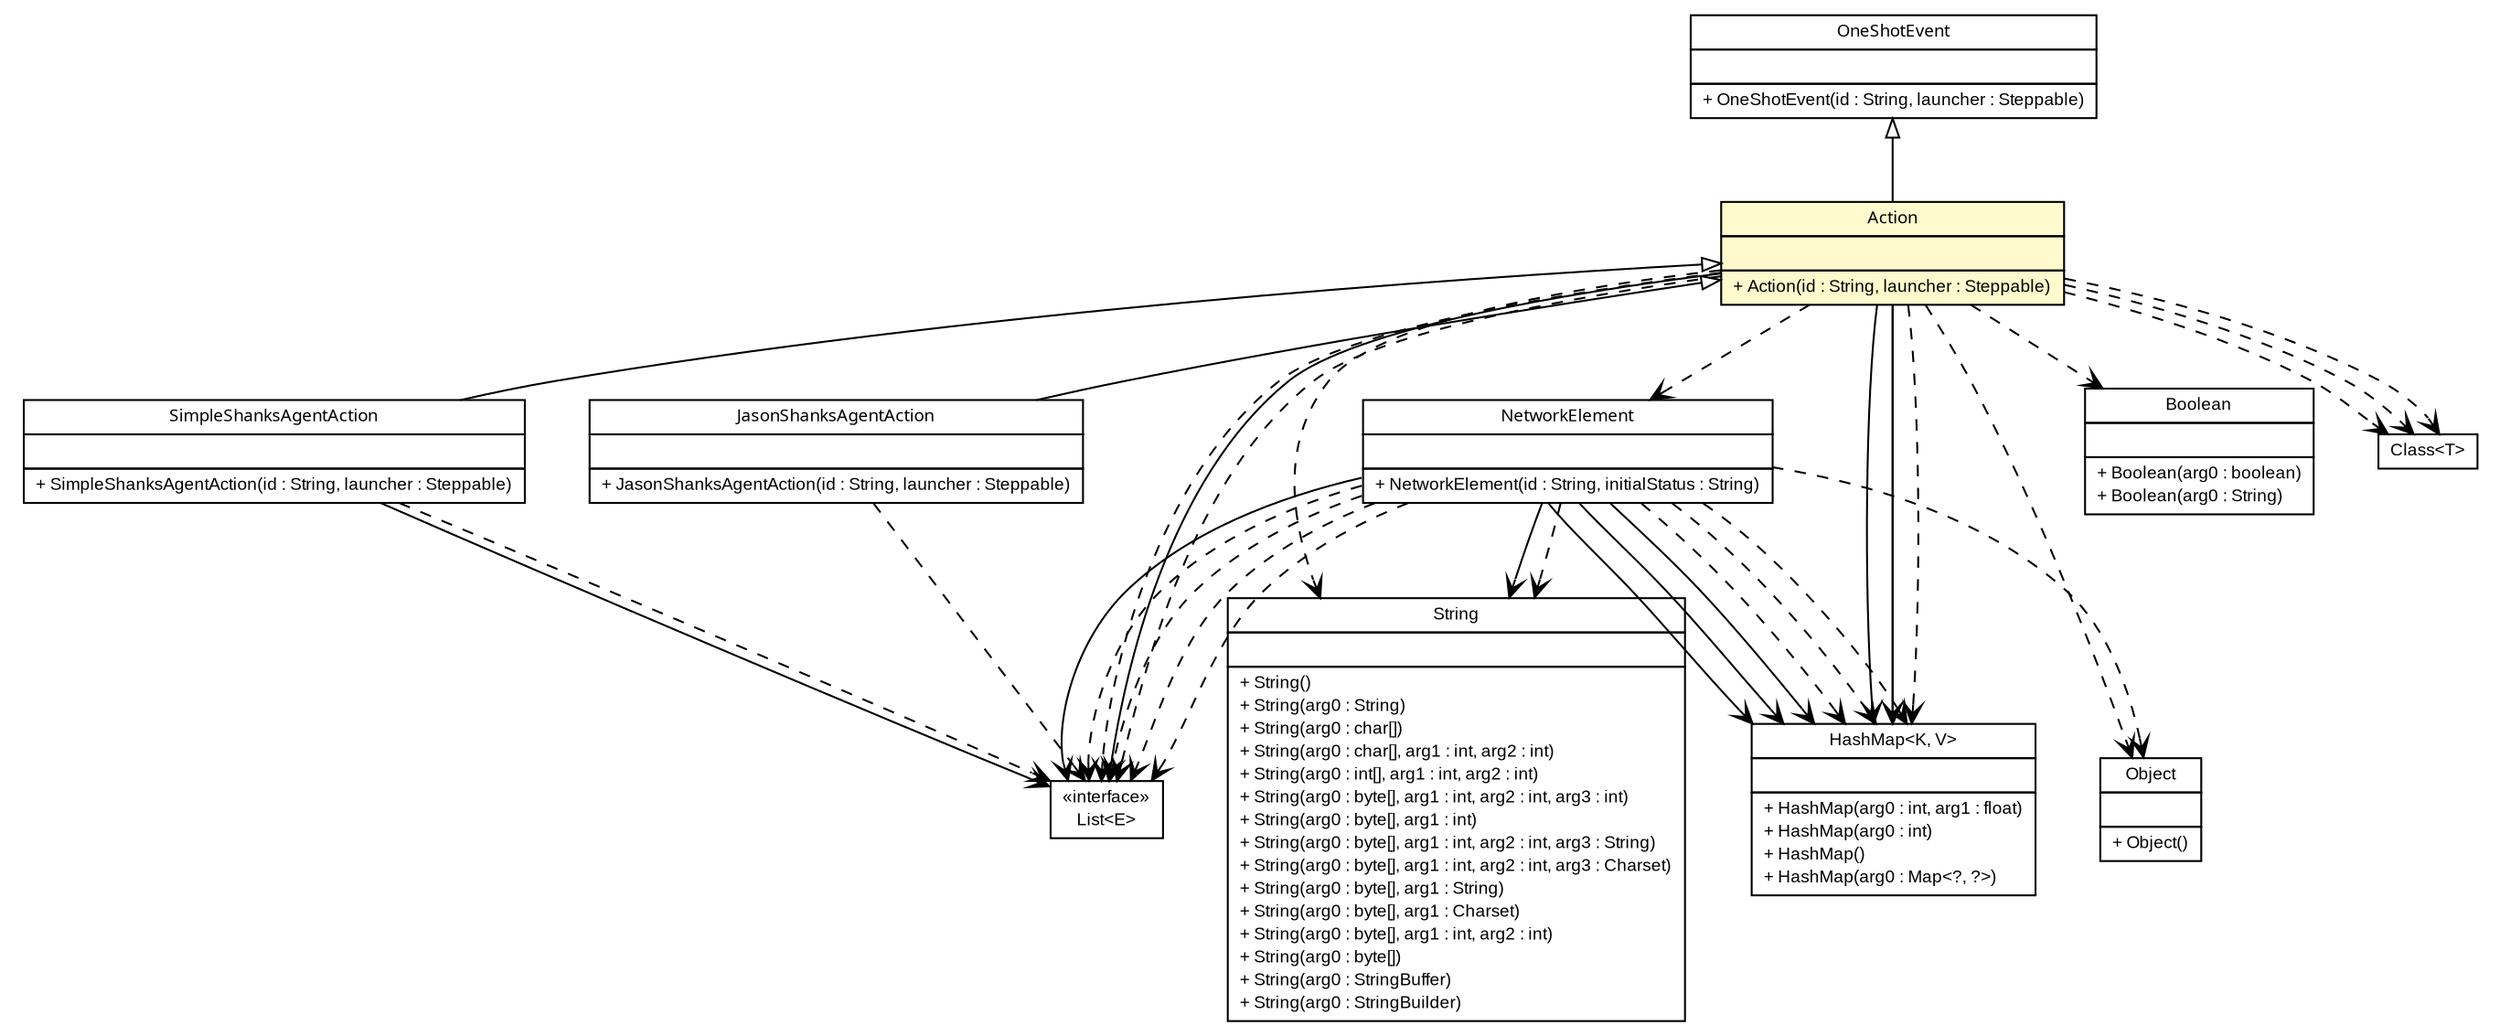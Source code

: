 #!/usr/local/bin/dot
#
# Class diagram 
# Generated by UMLGraph version 5.1 (http://www.umlgraph.org/)
#

digraph G {
	edge [fontname="arial",fontsize=10,labelfontname="arial",labelfontsize=10];
	node [fontname="arial",fontsize=10,shape=plaintext];
	nodesep=0.25;
	ranksep=0.5;
	// es.upm.dit.gsi.shanks.agent.action.SimpleShanksAgentAction
	c5093 [label=<<table title="es.upm.dit.gsi.shanks.agent.action.SimpleShanksAgentAction" border="0" cellborder="1" cellspacing="0" cellpadding="2" port="p" href="../../../agent/action/SimpleShanksAgentAction.html">
		<tr><td><table border="0" cellspacing="0" cellpadding="1">
<tr><td align="center" balign="center"><font face="ariali"> SimpleShanksAgentAction </font></td></tr>
		</table></td></tr>
		<tr><td><table border="0" cellspacing="0" cellpadding="1">
<tr><td align="left" balign="left">  </td></tr>
		</table></td></tr>
		<tr><td><table border="0" cellspacing="0" cellpadding="1">
<tr><td align="left" balign="left"> + SimpleShanksAgentAction(id : String, launcher : Steppable) </td></tr>
		</table></td></tr>
		</table>>, fontname="arial", fontcolor="black", fontsize=9.0];
	// es.upm.dit.gsi.shanks.agent.action.JasonShanksAgentAction
	c5094 [label=<<table title="es.upm.dit.gsi.shanks.agent.action.JasonShanksAgentAction" border="0" cellborder="1" cellspacing="0" cellpadding="2" port="p" href="../../../agent/action/JasonShanksAgentAction.html">
		<tr><td><table border="0" cellspacing="0" cellpadding="1">
<tr><td align="center" balign="center"><font face="ariali"> JasonShanksAgentAction </font></td></tr>
		</table></td></tr>
		<tr><td><table border="0" cellspacing="0" cellpadding="1">
<tr><td align="left" balign="left">  </td></tr>
		</table></td></tr>
		<tr><td><table border="0" cellspacing="0" cellpadding="1">
<tr><td align="left" balign="left"> + JasonShanksAgentAction(id : String, launcher : Steppable) </td></tr>
		</table></td></tr>
		</table>>, fontname="arial", fontcolor="black", fontsize=9.0];
	// es.upm.dit.gsi.shanks.model.element.NetworkElement
	c5123 [label=<<table title="es.upm.dit.gsi.shanks.model.element.NetworkElement" border="0" cellborder="1" cellspacing="0" cellpadding="2" port="p" href="../../element/NetworkElement.html">
		<tr><td><table border="0" cellspacing="0" cellpadding="1">
<tr><td align="center" balign="center"><font face="ariali"> NetworkElement </font></td></tr>
		</table></td></tr>
		<tr><td><table border="0" cellspacing="0" cellpadding="1">
<tr><td align="left" balign="left">  </td></tr>
		</table></td></tr>
		<tr><td><table border="0" cellspacing="0" cellpadding="1">
<tr><td align="left" balign="left"> + NetworkElement(id : String, initialStatus : String) </td></tr>
		</table></td></tr>
		</table>>, fontname="arial", fontcolor="black", fontsize=9.0];
	// es.upm.dit.gsi.shanks.model.event.agent.Action
	c5124 [label=<<table title="es.upm.dit.gsi.shanks.model.event.agent.Action" border="0" cellborder="1" cellspacing="0" cellpadding="2" port="p" bgcolor="lemonChiffon" href="./Action.html">
		<tr><td><table border="0" cellspacing="0" cellpadding="1">
<tr><td align="center" balign="center"><font face="ariali"> Action </font></td></tr>
		</table></td></tr>
		<tr><td><table border="0" cellspacing="0" cellpadding="1">
<tr><td align="left" balign="left">  </td></tr>
		</table></td></tr>
		<tr><td><table border="0" cellspacing="0" cellpadding="1">
<tr><td align="left" balign="left"> + Action(id : String, launcher : Steppable) </td></tr>
		</table></td></tr>
		</table>>, fontname="arial", fontcolor="black", fontsize=9.0];
	// es.upm.dit.gsi.shanks.model.event.OneShotEvent
	c5127 [label=<<table title="es.upm.dit.gsi.shanks.model.event.OneShotEvent" border="0" cellborder="1" cellspacing="0" cellpadding="2" port="p" href="../OneShotEvent.html">
		<tr><td><table border="0" cellspacing="0" cellpadding="1">
<tr><td align="center" balign="center"><font face="ariali"> OneShotEvent </font></td></tr>
		</table></td></tr>
		<tr><td><table border="0" cellspacing="0" cellpadding="1">
<tr><td align="left" balign="left">  </td></tr>
		</table></td></tr>
		<tr><td><table border="0" cellspacing="0" cellpadding="1">
<tr><td align="left" balign="left"> + OneShotEvent(id : String, launcher : Steppable) </td></tr>
		</table></td></tr>
		</table>>, fontname="arial", fontcolor="black", fontsize=9.0];
	//es.upm.dit.gsi.shanks.agent.action.SimpleShanksAgentAction extends es.upm.dit.gsi.shanks.model.event.agent.Action
	c5124:p -> c5093:p [dir=back,arrowtail=empty];
	//es.upm.dit.gsi.shanks.agent.action.JasonShanksAgentAction extends es.upm.dit.gsi.shanks.model.event.agent.Action
	c5124:p -> c5094:p [dir=back,arrowtail=empty];
	//es.upm.dit.gsi.shanks.model.event.agent.Action extends es.upm.dit.gsi.shanks.model.event.OneShotEvent
	c5127:p -> c5124:p [dir=back,arrowtail=empty];
	// es.upm.dit.gsi.shanks.agent.action.SimpleShanksAgentAction NAVASSOC java.util.List<E>
	c5093:p -> c5166:p [taillabel="", label="", headlabel="", fontname="arial", fontcolor="black", fontsize=10.0, color="black", arrowhead=open];
	// es.upm.dit.gsi.shanks.model.element.NetworkElement NAVASSOC java.lang.String
	c5123:p -> c5167:p [taillabel="", label="", headlabel="", fontname="arial", fontcolor="black", fontsize=10.0, color="black", arrowhead=open];
	// es.upm.dit.gsi.shanks.model.element.NetworkElement NAVASSOC java.util.HashMap<K, V>
	c5123:p -> c5168:p [taillabel="", label="", headlabel="", fontname="arial", fontcolor="black", fontsize=10.0, color="black", arrowhead=open];
	// es.upm.dit.gsi.shanks.model.element.NetworkElement NAVASSOC java.util.HashMap<K, V>
	c5123:p -> c5168:p [taillabel="", label="", headlabel="", fontname="arial", fontcolor="black", fontsize=10.0, color="black", arrowhead=open];
	// es.upm.dit.gsi.shanks.model.element.NetworkElement NAVASSOC java.util.HashMap<K, V>
	c5123:p -> c5168:p [taillabel="", label="", headlabel="", fontname="arial", fontcolor="black", fontsize=10.0, color="black", arrowhead=open];
	// es.upm.dit.gsi.shanks.model.element.NetworkElement NAVASSOC java.util.List<E>
	c5123:p -> c5166:p [taillabel="", label="", headlabel="", fontname="arial", fontcolor="black", fontsize=10.0, color="black", arrowhead=open];
	// es.upm.dit.gsi.shanks.model.event.agent.Action NAVASSOC java.util.HashMap<K, V>
	c5124:p -> c5168:p [taillabel="", label="", headlabel="", fontname="arial", fontcolor="black", fontsize=10.0, color="black", arrowhead=open];
	// es.upm.dit.gsi.shanks.model.event.agent.Action NAVASSOC java.util.List<E>
	c5124:p -> c5166:p [taillabel="", label="", headlabel="", fontname="arial", fontcolor="black", fontsize=10.0, color="black", arrowhead=open];
	// es.upm.dit.gsi.shanks.model.event.agent.Action NAVASSOC java.util.HashMap<K, V>
	c5124:p -> c5168:p [taillabel="", label="", headlabel="", fontname="arial", fontcolor="black", fontsize=10.0, color="black", arrowhead=open];
	// es.upm.dit.gsi.shanks.model.event.agent.Action NAVASSOC java.util.HashMap<K, V>
	c5124:p -> c5168:p [taillabel="", label="", headlabel="", fontname="arial", fontcolor="black", fontsize=10.0, color="black", arrowhead=open];
	// es.upm.dit.gsi.shanks.agent.action.SimpleShanksAgentAction DEPEND java.util.List<E>
	c5093:p -> c5166:p [taillabel="", label="", headlabel="", fontname="arial", fontcolor="black", fontsize=10.0, color="black", arrowhead=open, style=dashed];
	// es.upm.dit.gsi.shanks.agent.action.JasonShanksAgentAction DEPEND java.util.List<E>
	c5094:p -> c5166:p [taillabel="", label="", headlabel="", fontname="arial", fontcolor="black", fontsize=10.0, color="black", arrowhead=open, style=dashed];
	// es.upm.dit.gsi.shanks.model.element.NetworkElement DEPEND java.util.List<E>
	c5123:p -> c5166:p [taillabel="", label="", headlabel="", fontname="arial", fontcolor="black", fontsize=10.0, color="black", arrowhead=open, style=dashed];
	// es.upm.dit.gsi.shanks.model.element.NetworkElement DEPEND java.util.HashMap<K, V>
	c5123:p -> c5168:p [taillabel="", label="", headlabel="", fontname="arial", fontcolor="black", fontsize=10.0, color="black", arrowhead=open, style=dashed];
	// es.upm.dit.gsi.shanks.model.element.NetworkElement DEPEND java.lang.Object
	c5123:p -> c5169:p [taillabel="", label="", headlabel="", fontname="arial", fontcolor="black", fontsize=10.0, color="black", arrowhead=open, style=dashed];
	// es.upm.dit.gsi.shanks.model.element.NetworkElement DEPEND java.util.HashMap<K, V>
	c5123:p -> c5168:p [taillabel="", label="", headlabel="", fontname="arial", fontcolor="black", fontsize=10.0, color="black", arrowhead=open, style=dashed];
	// es.upm.dit.gsi.shanks.model.element.NetworkElement DEPEND java.lang.String
	c5123:p -> c5167:p [taillabel="", label="", headlabel="", fontname="arial", fontcolor="black", fontsize=10.0, color="black", arrowhead=open, style=dashed];
	// es.upm.dit.gsi.shanks.model.element.NetworkElement DEPEND java.util.List<E>
	c5123:p -> c5166:p [taillabel="", label="", headlabel="", fontname="arial", fontcolor="black", fontsize=10.0, color="black", arrowhead=open, style=dashed];
	// es.upm.dit.gsi.shanks.model.element.NetworkElement DEPEND java.util.List<E>
	c5123:p -> c5166:p [taillabel="", label="", headlabel="", fontname="arial", fontcolor="black", fontsize=10.0, color="black", arrowhead=open, style=dashed];
	// es.upm.dit.gsi.shanks.model.element.NetworkElement DEPEND java.util.HashMap<K, V>
	c5123:p -> c5168:p [taillabel="", label="", headlabel="", fontname="arial", fontcolor="black", fontsize=10.0, color="black", arrowhead=open, style=dashed];
	// es.upm.dit.gsi.shanks.model.element.NetworkElement DEPEND java.util.List<E>
	c5123:p -> c5166:p [taillabel="", label="", headlabel="", fontname="arial", fontcolor="black", fontsize=10.0, color="black", arrowhead=open, style=dashed];
	// es.upm.dit.gsi.shanks.model.event.agent.Action DEPEND java.util.List<E>
	c5124:p -> c5166:p [taillabel="", label="", headlabel="", fontname="arial", fontcolor="black", fontsize=10.0, color="black", arrowhead=open, style=dashed];
	// es.upm.dit.gsi.shanks.model.event.agent.Action DEPEND java.lang.Boolean
	c5124:p -> c5170:p [taillabel="", label="", headlabel="", fontname="arial", fontcolor="black", fontsize=10.0, color="black", arrowhead=open, style=dashed];
	// es.upm.dit.gsi.shanks.model.event.agent.Action DEPEND java.lang.Class<T>
	c5124:p -> c5171:p [taillabel="", label="", headlabel="", fontname="arial", fontcolor="black", fontsize=10.0, color="black", arrowhead=open, style=dashed];
	// es.upm.dit.gsi.shanks.model.event.agent.Action DEPEND java.lang.Object
	c5124:p -> c5169:p [taillabel="", label="", headlabel="", fontname="arial", fontcolor="black", fontsize=10.0, color="black", arrowhead=open, style=dashed];
	// es.upm.dit.gsi.shanks.model.event.agent.Action DEPEND java.lang.Class<T>
	c5124:p -> c5171:p [taillabel="", label="", headlabel="", fontname="arial", fontcolor="black", fontsize=10.0, color="black", arrowhead=open, style=dashed];
	// es.upm.dit.gsi.shanks.model.event.agent.Action DEPEND java.util.List<E>
	c5124:p -> c5166:p [taillabel="", label="", headlabel="", fontname="arial", fontcolor="black", fontsize=10.0, color="black", arrowhead=open, style=dashed];
	// es.upm.dit.gsi.shanks.model.event.agent.Action DEPEND java.lang.String
	c5124:p -> c5167:p [taillabel="", label="", headlabel="", fontname="arial", fontcolor="black", fontsize=10.0, color="black", arrowhead=open, style=dashed];
	// es.upm.dit.gsi.shanks.model.event.agent.Action DEPEND java.util.HashMap<K, V>
	c5124:p -> c5168:p [taillabel="", label="", headlabel="", fontname="arial", fontcolor="black", fontsize=10.0, color="black", arrowhead=open, style=dashed];
	// es.upm.dit.gsi.shanks.model.event.agent.Action DEPEND java.lang.Class<T>
	c5124:p -> c5171:p [taillabel="", label="", headlabel="", fontname="arial", fontcolor="black", fontsize=10.0, color="black", arrowhead=open, style=dashed];
	// es.upm.dit.gsi.shanks.model.event.agent.Action DEPEND es.upm.dit.gsi.shanks.model.element.NetworkElement
	c5124:p -> c5123:p [taillabel="", label="", headlabel="", fontname="arial", fontcolor="black", fontsize=10.0, color="black", arrowhead=open, style=dashed];
	// java.lang.Boolean
	c5170 [label=<<table title="java.lang.Boolean" border="0" cellborder="1" cellspacing="0" cellpadding="2" port="p" href="http://java.sun.com/j2se/1.4.2/docs/api/java/lang/Boolean.html">
		<tr><td><table border="0" cellspacing="0" cellpadding="1">
<tr><td align="center" balign="center"> Boolean </td></tr>
		</table></td></tr>
		<tr><td><table border="0" cellspacing="0" cellpadding="1">
<tr><td align="left" balign="left">  </td></tr>
		</table></td></tr>
		<tr><td><table border="0" cellspacing="0" cellpadding="1">
<tr><td align="left" balign="left"> + Boolean(arg0 : boolean) </td></tr>
<tr><td align="left" balign="left"> + Boolean(arg0 : String) </td></tr>
		</table></td></tr>
		</table>>, fontname="arial", fontcolor="black", fontsize=9.0];
	// java.lang.Class<T>
	c5171 [label=<<table title="java.lang.Class" border="0" cellborder="1" cellspacing="0" cellpadding="2" port="p" href="http://java.sun.com/j2se/1.4.2/docs/api/java/lang/Class.html">
		<tr><td><table border="0" cellspacing="0" cellpadding="1">
<tr><td align="center" balign="center"> Class&lt;T&gt; </td></tr>
		</table></td></tr>
		</table>>, fontname="arial", fontcolor="black", fontsize=9.0];
	// java.lang.Object
	c5169 [label=<<table title="java.lang.Object" border="0" cellborder="1" cellspacing="0" cellpadding="2" port="p" href="http://java.sun.com/j2se/1.4.2/docs/api/java/lang/Object.html">
		<tr><td><table border="0" cellspacing="0" cellpadding="1">
<tr><td align="center" balign="center"> Object </td></tr>
		</table></td></tr>
		<tr><td><table border="0" cellspacing="0" cellpadding="1">
<tr><td align="left" balign="left">  </td></tr>
		</table></td></tr>
		<tr><td><table border="0" cellspacing="0" cellpadding="1">
<tr><td align="left" balign="left"> + Object() </td></tr>
		</table></td></tr>
		</table>>, fontname="arial", fontcolor="black", fontsize=9.0];
	// java.util.List<E>
	c5166 [label=<<table title="java.util.List" border="0" cellborder="1" cellspacing="0" cellpadding="2" port="p" href="http://java.sun.com/j2se/1.4.2/docs/api/java/util/List.html">
		<tr><td><table border="0" cellspacing="0" cellpadding="1">
<tr><td align="center" balign="center"> &#171;interface&#187; </td></tr>
<tr><td align="center" balign="center"> List&lt;E&gt; </td></tr>
		</table></td></tr>
		</table>>, fontname="arial", fontcolor="black", fontsize=9.0];
	// java.util.HashMap<K, V>
	c5168 [label=<<table title="java.util.HashMap" border="0" cellborder="1" cellspacing="0" cellpadding="2" port="p" href="http://java.sun.com/j2se/1.4.2/docs/api/java/util/HashMap.html">
		<tr><td><table border="0" cellspacing="0" cellpadding="1">
<tr><td align="center" balign="center"> HashMap&lt;K, V&gt; </td></tr>
		</table></td></tr>
		<tr><td><table border="0" cellspacing="0" cellpadding="1">
<tr><td align="left" balign="left">  </td></tr>
		</table></td></tr>
		<tr><td><table border="0" cellspacing="0" cellpadding="1">
<tr><td align="left" balign="left"> + HashMap(arg0 : int, arg1 : float) </td></tr>
<tr><td align="left" balign="left"> + HashMap(arg0 : int) </td></tr>
<tr><td align="left" balign="left"> + HashMap() </td></tr>
<tr><td align="left" balign="left"> + HashMap(arg0 : Map&lt;?, ?&gt;) </td></tr>
		</table></td></tr>
		</table>>, fontname="arial", fontcolor="black", fontsize=9.0];
	// java.lang.String
	c5167 [label=<<table title="java.lang.String" border="0" cellborder="1" cellspacing="0" cellpadding="2" port="p" href="http://java.sun.com/j2se/1.4.2/docs/api/java/lang/String.html">
		<tr><td><table border="0" cellspacing="0" cellpadding="1">
<tr><td align="center" balign="center"> String </td></tr>
		</table></td></tr>
		<tr><td><table border="0" cellspacing="0" cellpadding="1">
<tr><td align="left" balign="left">  </td></tr>
		</table></td></tr>
		<tr><td><table border="0" cellspacing="0" cellpadding="1">
<tr><td align="left" balign="left"> + String() </td></tr>
<tr><td align="left" balign="left"> + String(arg0 : String) </td></tr>
<tr><td align="left" balign="left"> + String(arg0 : char[]) </td></tr>
<tr><td align="left" balign="left"> + String(arg0 : char[], arg1 : int, arg2 : int) </td></tr>
<tr><td align="left" balign="left"> + String(arg0 : int[], arg1 : int, arg2 : int) </td></tr>
<tr><td align="left" balign="left"> + String(arg0 : byte[], arg1 : int, arg2 : int, arg3 : int) </td></tr>
<tr><td align="left" balign="left"> + String(arg0 : byte[], arg1 : int) </td></tr>
<tr><td align="left" balign="left"> + String(arg0 : byte[], arg1 : int, arg2 : int, arg3 : String) </td></tr>
<tr><td align="left" balign="left"> + String(arg0 : byte[], arg1 : int, arg2 : int, arg3 : Charset) </td></tr>
<tr><td align="left" balign="left"> + String(arg0 : byte[], arg1 : String) </td></tr>
<tr><td align="left" balign="left"> + String(arg0 : byte[], arg1 : Charset) </td></tr>
<tr><td align="left" balign="left"> + String(arg0 : byte[], arg1 : int, arg2 : int) </td></tr>
<tr><td align="left" balign="left"> + String(arg0 : byte[]) </td></tr>
<tr><td align="left" balign="left"> + String(arg0 : StringBuffer) </td></tr>
<tr><td align="left" balign="left"> + String(arg0 : StringBuilder) </td></tr>
		</table></td></tr>
		</table>>, fontname="arial", fontcolor="black", fontsize=9.0];
}

